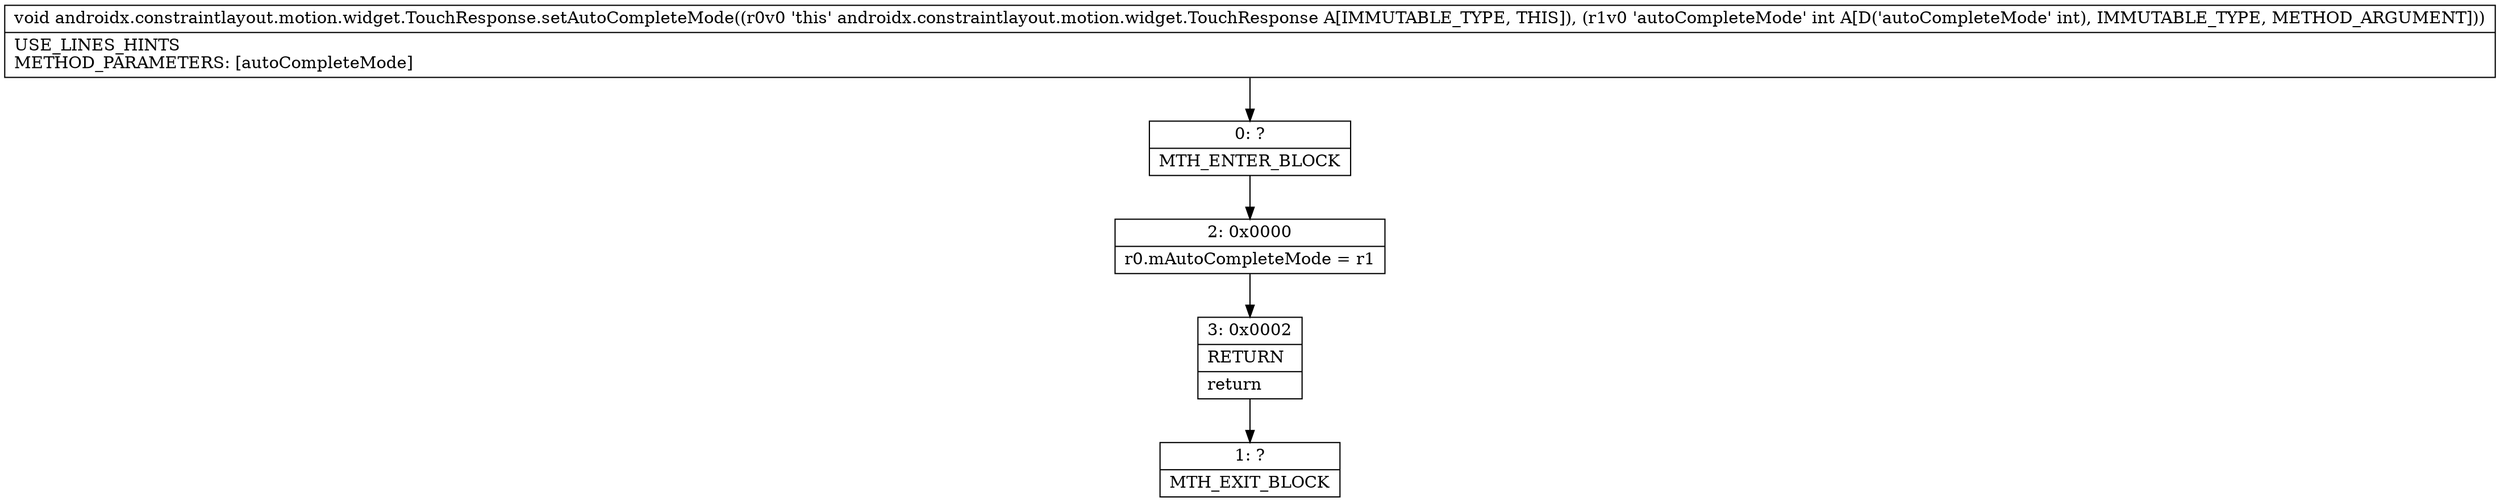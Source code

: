 digraph "CFG forandroidx.constraintlayout.motion.widget.TouchResponse.setAutoCompleteMode(I)V" {
Node_0 [shape=record,label="{0\:\ ?|MTH_ENTER_BLOCK\l}"];
Node_2 [shape=record,label="{2\:\ 0x0000|r0.mAutoCompleteMode = r1\l}"];
Node_3 [shape=record,label="{3\:\ 0x0002|RETURN\l|return\l}"];
Node_1 [shape=record,label="{1\:\ ?|MTH_EXIT_BLOCK\l}"];
MethodNode[shape=record,label="{void androidx.constraintlayout.motion.widget.TouchResponse.setAutoCompleteMode((r0v0 'this' androidx.constraintlayout.motion.widget.TouchResponse A[IMMUTABLE_TYPE, THIS]), (r1v0 'autoCompleteMode' int A[D('autoCompleteMode' int), IMMUTABLE_TYPE, METHOD_ARGUMENT]))  | USE_LINES_HINTS\lMETHOD_PARAMETERS: [autoCompleteMode]\l}"];
MethodNode -> Node_0;Node_0 -> Node_2;
Node_2 -> Node_3;
Node_3 -> Node_1;
}


